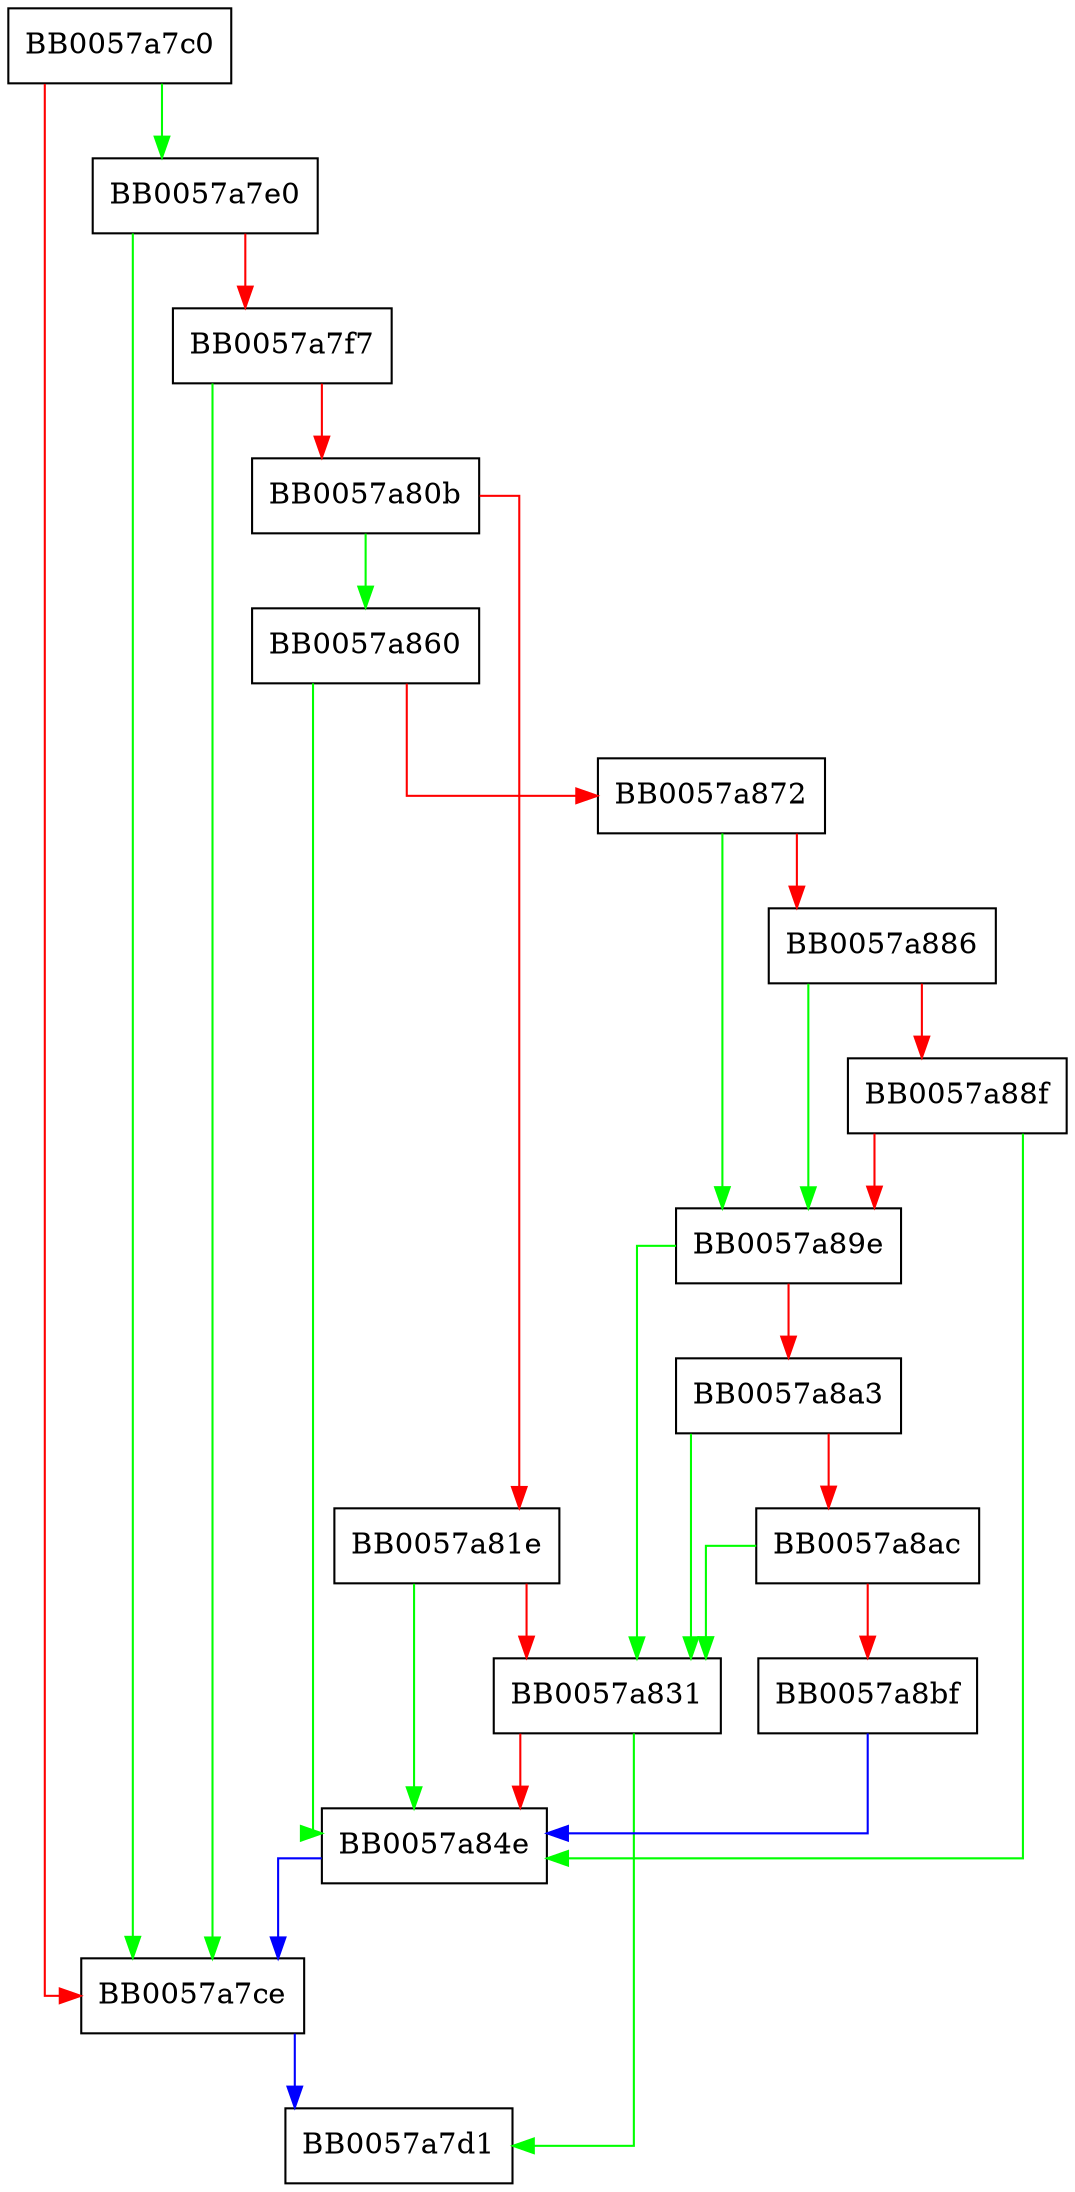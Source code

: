digraph ossl_dh_dup {
  node [shape="box"];
  graph [splines=ortho];
  BB0057a7c0 -> BB0057a7e0 [color="green"];
  BB0057a7c0 -> BB0057a7ce [color="red"];
  BB0057a7ce -> BB0057a7d1 [color="blue"];
  BB0057a7e0 -> BB0057a7ce [color="green"];
  BB0057a7e0 -> BB0057a7f7 [color="red"];
  BB0057a7f7 -> BB0057a7ce [color="green"];
  BB0057a7f7 -> BB0057a80b [color="red"];
  BB0057a80b -> BB0057a860 [color="green"];
  BB0057a80b -> BB0057a81e [color="red"];
  BB0057a81e -> BB0057a84e [color="green"];
  BB0057a81e -> BB0057a831 [color="red"];
  BB0057a831 -> BB0057a7d1 [color="green"];
  BB0057a831 -> BB0057a84e [color="red"];
  BB0057a84e -> BB0057a7ce [color="blue"];
  BB0057a860 -> BB0057a84e [color="green"];
  BB0057a860 -> BB0057a872 [color="red"];
  BB0057a872 -> BB0057a89e [color="green"];
  BB0057a872 -> BB0057a886 [color="red"];
  BB0057a886 -> BB0057a89e [color="green"];
  BB0057a886 -> BB0057a88f [color="red"];
  BB0057a88f -> BB0057a84e [color="green"];
  BB0057a88f -> BB0057a89e [color="red"];
  BB0057a89e -> BB0057a831 [color="green"];
  BB0057a89e -> BB0057a8a3 [color="red"];
  BB0057a8a3 -> BB0057a831 [color="green"];
  BB0057a8a3 -> BB0057a8ac [color="red"];
  BB0057a8ac -> BB0057a831 [color="green"];
  BB0057a8ac -> BB0057a8bf [color="red"];
  BB0057a8bf -> BB0057a84e [color="blue"];
}